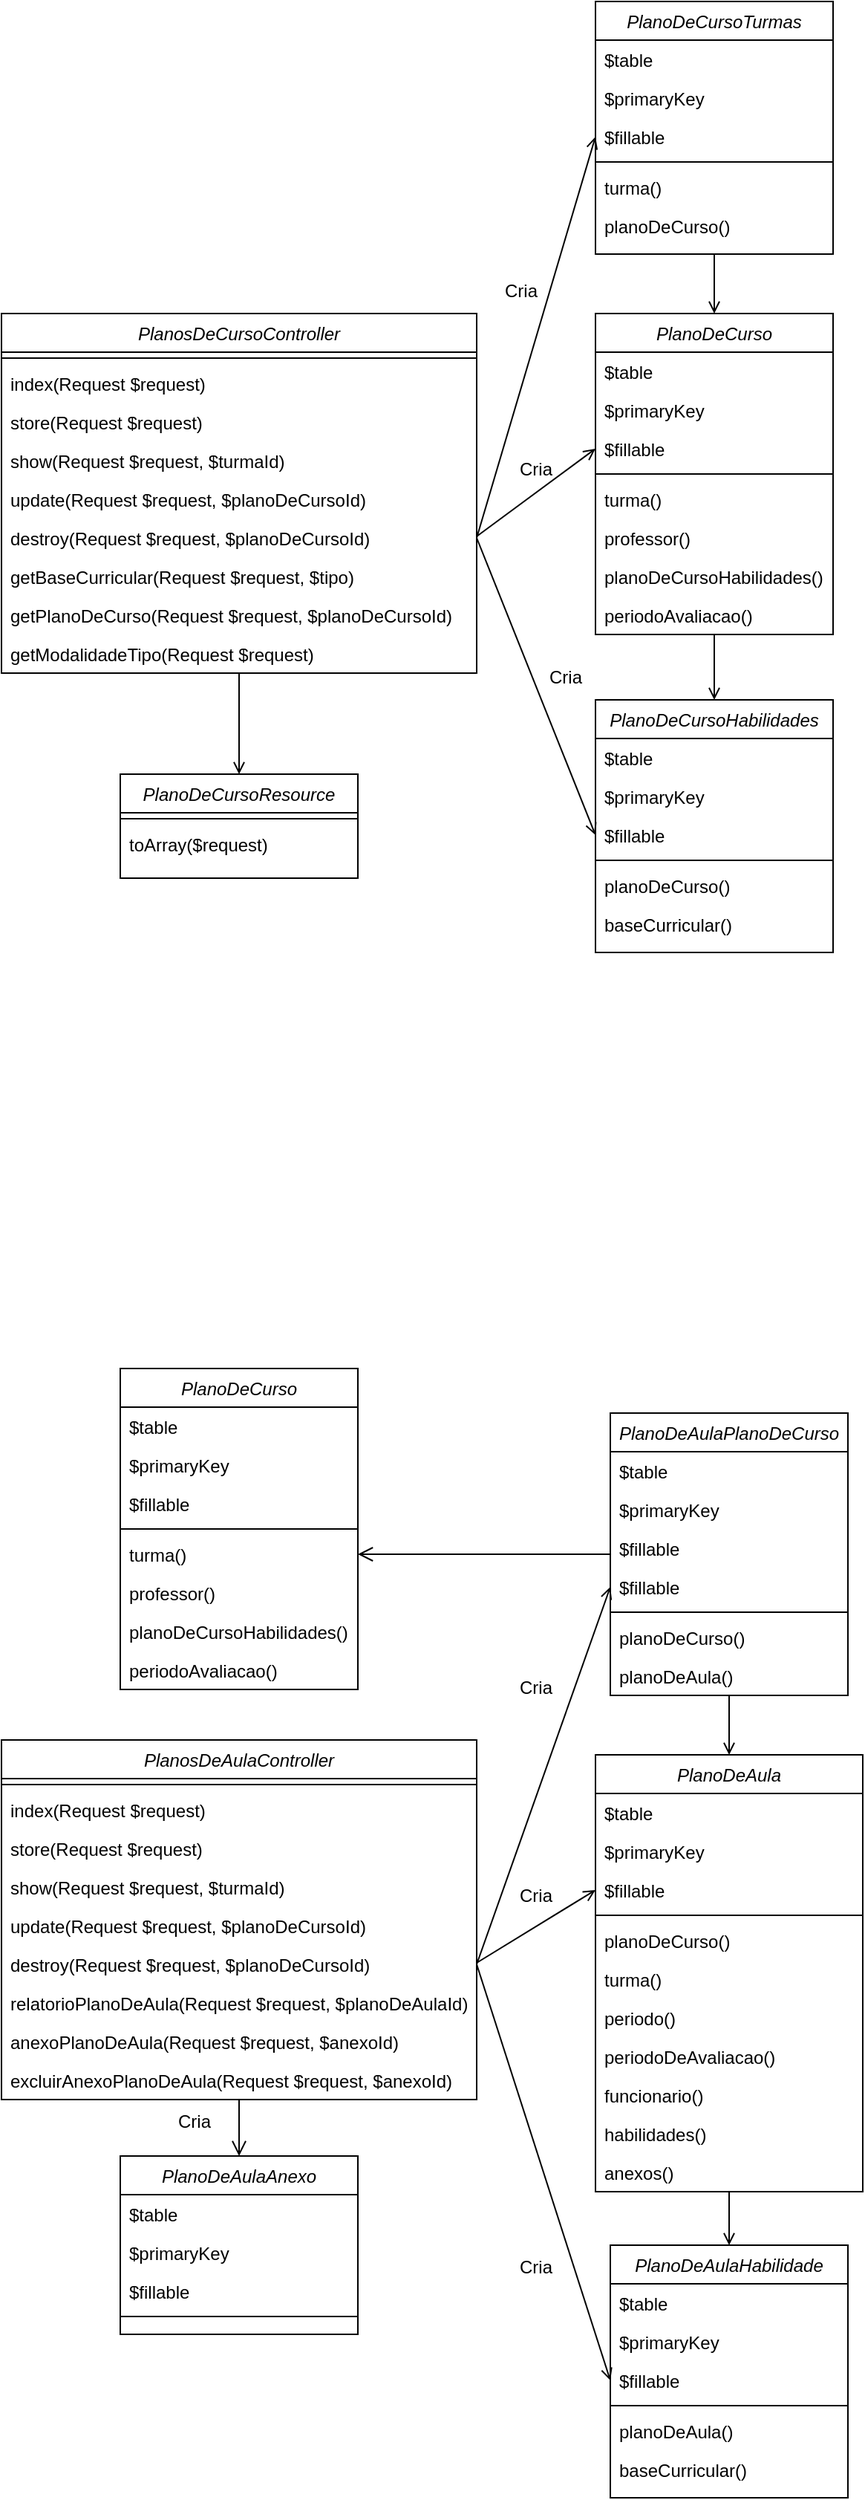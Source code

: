 <mxfile version="21.7.5" type="github">
  <diagram id="C5RBs43oDa-KdzZeNtuy" name="Page-1">
    <mxGraphModel dx="1386" dy="3169" grid="1" gridSize="10" guides="1" tooltips="1" connect="1" arrows="1" fold="1" page="1" pageScale="1" pageWidth="827" pageHeight="1169" math="0" shadow="0">
      <root>
        <mxCell id="WIyWlLk6GJQsqaUBKTNV-0" />
        <mxCell id="WIyWlLk6GJQsqaUBKTNV-1" parent="WIyWlLk6GJQsqaUBKTNV-0" />
        <mxCell id="PYZf13ubgM0Sy2Vf0qe2-7" style="edgeStyle=orthogonalEdgeStyle;rounded=0;orthogonalLoop=1;jettySize=auto;html=1;entryX=0.5;entryY=0;entryDx=0;entryDy=0;endArrow=open;endFill=0;" edge="1" parent="WIyWlLk6GJQsqaUBKTNV-1" source="8gsAUb_0ZnEXeHC6LgpM-0" target="PYZf13ubgM0Sy2Vf0qe2-0">
          <mxGeometry relative="1" as="geometry" />
        </mxCell>
        <mxCell id="8gsAUb_0ZnEXeHC6LgpM-0" value="PlanosDeCursoController" style="swimlane;fontStyle=2;align=center;verticalAlign=top;childLayout=stackLayout;horizontal=1;startSize=26;horizontalStack=0;resizeParent=1;resizeLast=0;collapsible=1;marginBottom=0;rounded=0;shadow=0;strokeWidth=1;" parent="WIyWlLk6GJQsqaUBKTNV-1" vertex="1">
          <mxGeometry x="120" y="-1350" width="320" height="242" as="geometry">
            <mxRectangle x="230" y="140" width="160" height="26" as="alternateBounds" />
          </mxGeometry>
        </mxCell>
        <mxCell id="8gsAUb_0ZnEXeHC6LgpM-4" value="" style="line;html=1;strokeWidth=1;align=left;verticalAlign=middle;spacingTop=-1;spacingLeft=3;spacingRight=3;rotatable=0;labelPosition=right;points=[];portConstraint=eastwest;" parent="8gsAUb_0ZnEXeHC6LgpM-0" vertex="1">
          <mxGeometry y="26" width="320" height="8" as="geometry" />
        </mxCell>
        <mxCell id="8gsAUb_0ZnEXeHC6LgpM-5" value="index(Request $request)" style="text;align=left;verticalAlign=top;spacingLeft=4;spacingRight=4;overflow=hidden;rotatable=0;points=[[0,0.5],[1,0.5]];portConstraint=eastwest;" parent="8gsAUb_0ZnEXeHC6LgpM-0" vertex="1">
          <mxGeometry y="34" width="320" height="26" as="geometry" />
        </mxCell>
        <mxCell id="8gsAUb_0ZnEXeHC6LgpM-6" value="store(Request $request)" style="text;align=left;verticalAlign=top;spacingLeft=4;spacingRight=4;overflow=hidden;rotatable=0;points=[[0,0.5],[1,0.5]];portConstraint=eastwest;" parent="8gsAUb_0ZnEXeHC6LgpM-0" vertex="1">
          <mxGeometry y="60" width="320" height="26" as="geometry" />
        </mxCell>
        <mxCell id="8gsAUb_0ZnEXeHC6LgpM-7" value="show(Request $request, $turmaId)" style="text;align=left;verticalAlign=top;spacingLeft=4;spacingRight=4;overflow=hidden;rotatable=0;points=[[0,0.5],[1,0.5]];portConstraint=eastwest;" parent="8gsAUb_0ZnEXeHC6LgpM-0" vertex="1">
          <mxGeometry y="86" width="320" height="26" as="geometry" />
        </mxCell>
        <mxCell id="8gsAUb_0ZnEXeHC6LgpM-8" value="update(Request $request, $planoDeCursoId)" style="text;align=left;verticalAlign=top;spacingLeft=4;spacingRight=4;overflow=hidden;rotatable=0;points=[[0,0.5],[1,0.5]];portConstraint=eastwest;" parent="8gsAUb_0ZnEXeHC6LgpM-0" vertex="1">
          <mxGeometry y="112" width="320" height="26" as="geometry" />
        </mxCell>
        <mxCell id="8gsAUb_0ZnEXeHC6LgpM-9" value="destroy(Request $request, $planoDeCursoId)" style="text;align=left;verticalAlign=top;spacingLeft=4;spacingRight=4;overflow=hidden;rotatable=0;points=[[0,0.5],[1,0.5]];portConstraint=eastwest;" parent="8gsAUb_0ZnEXeHC6LgpM-0" vertex="1">
          <mxGeometry y="138" width="320" height="26" as="geometry" />
        </mxCell>
        <mxCell id="8gsAUb_0ZnEXeHC6LgpM-10" value="getBaseCurricular(Request $request, $tipo)" style="text;align=left;verticalAlign=top;spacingLeft=4;spacingRight=4;overflow=hidden;rotatable=0;points=[[0,0.5],[1,0.5]];portConstraint=eastwest;" parent="8gsAUb_0ZnEXeHC6LgpM-0" vertex="1">
          <mxGeometry y="164" width="320" height="26" as="geometry" />
        </mxCell>
        <mxCell id="8gsAUb_0ZnEXeHC6LgpM-11" value="getPlanoDeCurso(Request $request, $planoDeCursoId)" style="text;align=left;verticalAlign=top;spacingLeft=4;spacingRight=4;overflow=hidden;rotatable=0;points=[[0,0.5],[1,0.5]];portConstraint=eastwest;" parent="8gsAUb_0ZnEXeHC6LgpM-0" vertex="1">
          <mxGeometry y="190" width="320" height="26" as="geometry" />
        </mxCell>
        <mxCell id="8gsAUb_0ZnEXeHC6LgpM-12" value="getModalidadeTipo(Request $request)" style="text;align=left;verticalAlign=top;spacingLeft=4;spacingRight=4;overflow=hidden;rotatable=0;points=[[0,0.5],[1,0.5]];portConstraint=eastwest;" parent="8gsAUb_0ZnEXeHC6LgpM-0" vertex="1">
          <mxGeometry y="216" width="320" height="26" as="geometry" />
        </mxCell>
        <mxCell id="8gsAUb_0ZnEXeHC6LgpM-46" style="rounded=0;orthogonalLoop=1;jettySize=auto;html=1;endArrow=open;endFill=0;" parent="WIyWlLk6GJQsqaUBKTNV-1" source="8gsAUb_0ZnEXeHC6LgpM-13" target="8gsAUb_0ZnEXeHC6LgpM-32" edge="1">
          <mxGeometry relative="1" as="geometry" />
        </mxCell>
        <mxCell id="8gsAUb_0ZnEXeHC6LgpM-13" value="PlanoDeCurso" style="swimlane;fontStyle=2;align=center;verticalAlign=top;childLayout=stackLayout;horizontal=1;startSize=26;horizontalStack=0;resizeParent=1;resizeLast=0;collapsible=1;marginBottom=0;rounded=0;shadow=0;strokeWidth=1;" parent="WIyWlLk6GJQsqaUBKTNV-1" vertex="1">
          <mxGeometry x="520" y="-1350" width="160" height="216" as="geometry">
            <mxRectangle x="230" y="140" width="160" height="26" as="alternateBounds" />
          </mxGeometry>
        </mxCell>
        <mxCell id="8gsAUb_0ZnEXeHC6LgpM-14" value="$table" style="text;align=left;verticalAlign=top;spacingLeft=4;spacingRight=4;overflow=hidden;rotatable=0;points=[[0,0.5],[1,0.5]];portConstraint=eastwest;" parent="8gsAUb_0ZnEXeHC6LgpM-13" vertex="1">
          <mxGeometry y="26" width="160" height="26" as="geometry" />
        </mxCell>
        <mxCell id="8gsAUb_0ZnEXeHC6LgpM-15" value="$primaryKey" style="text;align=left;verticalAlign=top;spacingLeft=4;spacingRight=4;overflow=hidden;rotatable=0;points=[[0,0.5],[1,0.5]];portConstraint=eastwest;rounded=0;shadow=0;html=0;" parent="8gsAUb_0ZnEXeHC6LgpM-13" vertex="1">
          <mxGeometry y="52" width="160" height="26" as="geometry" />
        </mxCell>
        <mxCell id="8gsAUb_0ZnEXeHC6LgpM-16" value="$fillable" style="text;align=left;verticalAlign=top;spacingLeft=4;spacingRight=4;overflow=hidden;rotatable=0;points=[[0,0.5],[1,0.5]];portConstraint=eastwest;rounded=0;shadow=0;html=0;" parent="8gsAUb_0ZnEXeHC6LgpM-13" vertex="1">
          <mxGeometry y="78" width="160" height="26" as="geometry" />
        </mxCell>
        <mxCell id="8gsAUb_0ZnEXeHC6LgpM-17" value="" style="line;html=1;strokeWidth=1;align=left;verticalAlign=middle;spacingTop=-1;spacingLeft=3;spacingRight=3;rotatable=0;labelPosition=right;points=[];portConstraint=eastwest;" parent="8gsAUb_0ZnEXeHC6LgpM-13" vertex="1">
          <mxGeometry y="104" width="160" height="8" as="geometry" />
        </mxCell>
        <mxCell id="8gsAUb_0ZnEXeHC6LgpM-18" value="turma()" style="text;align=left;verticalAlign=top;spacingLeft=4;spacingRight=4;overflow=hidden;rotatable=0;points=[[0,0.5],[1,0.5]];portConstraint=eastwest;fontColor=default;" parent="8gsAUb_0ZnEXeHC6LgpM-13" vertex="1">
          <mxGeometry y="112" width="160" height="26" as="geometry" />
        </mxCell>
        <mxCell id="8gsAUb_0ZnEXeHC6LgpM-20" value="professor()" style="text;align=left;verticalAlign=top;spacingLeft=4;spacingRight=4;overflow=hidden;rotatable=0;points=[[0,0.5],[1,0.5]];portConstraint=eastwest;" parent="8gsAUb_0ZnEXeHC6LgpM-13" vertex="1">
          <mxGeometry y="138" width="160" height="26" as="geometry" />
        </mxCell>
        <mxCell id="8gsAUb_0ZnEXeHC6LgpM-21" value="planoDeCursoHabilidades()" style="text;align=left;verticalAlign=top;spacingLeft=4;spacingRight=4;overflow=hidden;rotatable=0;points=[[0,0.5],[1,0.5]];portConstraint=eastwest;" parent="8gsAUb_0ZnEXeHC6LgpM-13" vertex="1">
          <mxGeometry y="164" width="160" height="26" as="geometry" />
        </mxCell>
        <mxCell id="8gsAUb_0ZnEXeHC6LgpM-22" value="periodoAvaliacao()" style="text;align=left;verticalAlign=top;spacingLeft=4;spacingRight=4;overflow=hidden;rotatable=0;points=[[0,0.5],[1,0.5]];portConstraint=eastwest;" parent="8gsAUb_0ZnEXeHC6LgpM-13" vertex="1">
          <mxGeometry y="190" width="160" height="26" as="geometry" />
        </mxCell>
        <mxCell id="8gsAUb_0ZnEXeHC6LgpM-45" style="rounded=0;orthogonalLoop=1;jettySize=auto;html=1;entryX=0.5;entryY=0;entryDx=0;entryDy=0;endArrow=open;endFill=0;" parent="WIyWlLk6GJQsqaUBKTNV-1" source="8gsAUb_0ZnEXeHC6LgpM-23" target="8gsAUb_0ZnEXeHC6LgpM-13" edge="1">
          <mxGeometry relative="1" as="geometry" />
        </mxCell>
        <mxCell id="8gsAUb_0ZnEXeHC6LgpM-23" value="PlanoDeCursoTurmas" style="swimlane;fontStyle=2;align=center;verticalAlign=top;childLayout=stackLayout;horizontal=1;startSize=26;horizontalStack=0;resizeParent=1;resizeLast=0;collapsible=1;marginBottom=0;rounded=0;shadow=0;strokeWidth=1;" parent="WIyWlLk6GJQsqaUBKTNV-1" vertex="1">
          <mxGeometry x="520" y="-1560" width="160" height="170" as="geometry">
            <mxRectangle x="230" y="140" width="160" height="26" as="alternateBounds" />
          </mxGeometry>
        </mxCell>
        <mxCell id="8gsAUb_0ZnEXeHC6LgpM-24" value="$table" style="text;align=left;verticalAlign=top;spacingLeft=4;spacingRight=4;overflow=hidden;rotatable=0;points=[[0,0.5],[1,0.5]];portConstraint=eastwest;" parent="8gsAUb_0ZnEXeHC6LgpM-23" vertex="1">
          <mxGeometry y="26" width="160" height="26" as="geometry" />
        </mxCell>
        <mxCell id="8gsAUb_0ZnEXeHC6LgpM-25" value="$primaryKey" style="text;align=left;verticalAlign=top;spacingLeft=4;spacingRight=4;overflow=hidden;rotatable=0;points=[[0,0.5],[1,0.5]];portConstraint=eastwest;rounded=0;shadow=0;html=0;" parent="8gsAUb_0ZnEXeHC6LgpM-23" vertex="1">
          <mxGeometry y="52" width="160" height="26" as="geometry" />
        </mxCell>
        <mxCell id="8gsAUb_0ZnEXeHC6LgpM-26" value="$fillable" style="text;align=left;verticalAlign=top;spacingLeft=4;spacingRight=4;overflow=hidden;rotatable=0;points=[[0,0.5],[1,0.5]];portConstraint=eastwest;rounded=0;shadow=0;html=0;" parent="8gsAUb_0ZnEXeHC6LgpM-23" vertex="1">
          <mxGeometry y="78" width="160" height="26" as="geometry" />
        </mxCell>
        <mxCell id="8gsAUb_0ZnEXeHC6LgpM-27" value="" style="line;html=1;strokeWidth=1;align=left;verticalAlign=middle;spacingTop=-1;spacingLeft=3;spacingRight=3;rotatable=0;labelPosition=right;points=[];portConstraint=eastwest;" parent="8gsAUb_0ZnEXeHC6LgpM-23" vertex="1">
          <mxGeometry y="104" width="160" height="8" as="geometry" />
        </mxCell>
        <mxCell id="8gsAUb_0ZnEXeHC6LgpM-28" value="turma()" style="text;align=left;verticalAlign=top;spacingLeft=4;spacingRight=4;overflow=hidden;rotatable=0;points=[[0,0.5],[1,0.5]];portConstraint=eastwest;fontColor=default;" parent="8gsAUb_0ZnEXeHC6LgpM-23" vertex="1">
          <mxGeometry y="112" width="160" height="26" as="geometry" />
        </mxCell>
        <mxCell id="8gsAUb_0ZnEXeHC6LgpM-29" value="planoDeCurso()" style="text;align=left;verticalAlign=top;spacingLeft=4;spacingRight=4;overflow=hidden;rotatable=0;points=[[0,0.5],[1,0.5]];portConstraint=eastwest;" parent="8gsAUb_0ZnEXeHC6LgpM-23" vertex="1">
          <mxGeometry y="138" width="160" height="26" as="geometry" />
        </mxCell>
        <mxCell id="8gsAUb_0ZnEXeHC6LgpM-32" value="PlanoDeCursoHabilidades" style="swimlane;fontStyle=2;align=center;verticalAlign=top;childLayout=stackLayout;horizontal=1;startSize=26;horizontalStack=0;resizeParent=1;resizeLast=0;collapsible=1;marginBottom=0;rounded=0;shadow=0;strokeWidth=1;" parent="WIyWlLk6GJQsqaUBKTNV-1" vertex="1">
          <mxGeometry x="520" y="-1090" width="160" height="170" as="geometry">
            <mxRectangle x="230" y="140" width="160" height="26" as="alternateBounds" />
          </mxGeometry>
        </mxCell>
        <mxCell id="8gsAUb_0ZnEXeHC6LgpM-33" value="$table" style="text;align=left;verticalAlign=top;spacingLeft=4;spacingRight=4;overflow=hidden;rotatable=0;points=[[0,0.5],[1,0.5]];portConstraint=eastwest;" parent="8gsAUb_0ZnEXeHC6LgpM-32" vertex="1">
          <mxGeometry y="26" width="160" height="26" as="geometry" />
        </mxCell>
        <mxCell id="8gsAUb_0ZnEXeHC6LgpM-34" value="$primaryKey" style="text;align=left;verticalAlign=top;spacingLeft=4;spacingRight=4;overflow=hidden;rotatable=0;points=[[0,0.5],[1,0.5]];portConstraint=eastwest;rounded=0;shadow=0;html=0;" parent="8gsAUb_0ZnEXeHC6LgpM-32" vertex="1">
          <mxGeometry y="52" width="160" height="26" as="geometry" />
        </mxCell>
        <mxCell id="8gsAUb_0ZnEXeHC6LgpM-35" value="$fillable" style="text;align=left;verticalAlign=top;spacingLeft=4;spacingRight=4;overflow=hidden;rotatable=0;points=[[0,0.5],[1,0.5]];portConstraint=eastwest;rounded=0;shadow=0;html=0;" parent="8gsAUb_0ZnEXeHC6LgpM-32" vertex="1">
          <mxGeometry y="78" width="160" height="26" as="geometry" />
        </mxCell>
        <mxCell id="8gsAUb_0ZnEXeHC6LgpM-36" value="" style="line;html=1;strokeWidth=1;align=left;verticalAlign=middle;spacingTop=-1;spacingLeft=3;spacingRight=3;rotatable=0;labelPosition=right;points=[];portConstraint=eastwest;" parent="8gsAUb_0ZnEXeHC6LgpM-32" vertex="1">
          <mxGeometry y="104" width="160" height="8" as="geometry" />
        </mxCell>
        <mxCell id="8gsAUb_0ZnEXeHC6LgpM-37" value="planoDeCurso()" style="text;align=left;verticalAlign=top;spacingLeft=4;spacingRight=4;overflow=hidden;rotatable=0;points=[[0,0.5],[1,0.5]];portConstraint=eastwest;fontColor=default;" parent="8gsAUb_0ZnEXeHC6LgpM-32" vertex="1">
          <mxGeometry y="112" width="160" height="26" as="geometry" />
        </mxCell>
        <mxCell id="8gsAUb_0ZnEXeHC6LgpM-38" value="baseCurricular()" style="text;align=left;verticalAlign=top;spacingLeft=4;spacingRight=4;overflow=hidden;rotatable=0;points=[[0,0.5],[1,0.5]];portConstraint=eastwest;" parent="8gsAUb_0ZnEXeHC6LgpM-32" vertex="1">
          <mxGeometry y="138" width="160" height="26" as="geometry" />
        </mxCell>
        <mxCell id="8gsAUb_0ZnEXeHC6LgpM-41" style="rounded=0;orthogonalLoop=1;jettySize=auto;html=1;entryX=0;entryY=0.5;entryDx=0;entryDy=0;endArrow=open;endFill=0;exitX=1;exitY=0.5;exitDx=0;exitDy=0;" parent="WIyWlLk6GJQsqaUBKTNV-1" source="8gsAUb_0ZnEXeHC6LgpM-9" target="8gsAUb_0ZnEXeHC6LgpM-26" edge="1">
          <mxGeometry relative="1" as="geometry" />
        </mxCell>
        <mxCell id="8gsAUb_0ZnEXeHC6LgpM-43" style="rounded=0;orthogonalLoop=1;jettySize=auto;html=1;entryX=0;entryY=0.5;entryDx=0;entryDy=0;endArrow=open;endFill=0;" parent="WIyWlLk6GJQsqaUBKTNV-1" target="8gsAUb_0ZnEXeHC6LgpM-16" edge="1">
          <mxGeometry relative="1" as="geometry">
            <mxPoint x="440" y="-1200" as="sourcePoint" />
          </mxGeometry>
        </mxCell>
        <mxCell id="8gsAUb_0ZnEXeHC6LgpM-44" style="rounded=0;orthogonalLoop=1;jettySize=auto;html=1;entryX=0;entryY=0.5;entryDx=0;entryDy=0;endArrow=open;endFill=0;" parent="WIyWlLk6GJQsqaUBKTNV-1" target="8gsAUb_0ZnEXeHC6LgpM-35" edge="1">
          <mxGeometry relative="1" as="geometry">
            <mxPoint x="440" y="-1199" as="sourcePoint" />
          </mxGeometry>
        </mxCell>
        <mxCell id="8gsAUb_0ZnEXeHC6LgpM-47" value="Cria" style="text;html=1;strokeColor=none;fillColor=none;align=center;verticalAlign=middle;whiteSpace=wrap;rounded=0;" parent="WIyWlLk6GJQsqaUBKTNV-1" vertex="1">
          <mxGeometry x="440" y="-1380" width="60" height="30" as="geometry" />
        </mxCell>
        <mxCell id="8gsAUb_0ZnEXeHC6LgpM-48" value="Cria" style="text;html=1;strokeColor=none;fillColor=none;align=center;verticalAlign=middle;whiteSpace=wrap;rounded=0;" parent="WIyWlLk6GJQsqaUBKTNV-1" vertex="1">
          <mxGeometry x="470" y="-1120" width="60" height="30" as="geometry" />
        </mxCell>
        <mxCell id="8gsAUb_0ZnEXeHC6LgpM-49" value="Cria" style="text;html=1;strokeColor=none;fillColor=none;align=center;verticalAlign=middle;whiteSpace=wrap;rounded=0;" parent="WIyWlLk6GJQsqaUBKTNV-1" vertex="1">
          <mxGeometry x="450" y="-1260" width="60" height="30" as="geometry" />
        </mxCell>
        <mxCell id="8gsAUb_0ZnEXeHC6LgpM-114" style="edgeStyle=none;curved=1;rounded=0;orthogonalLoop=1;jettySize=auto;html=1;fontSize=12;startSize=8;endSize=8;endArrow=open;endFill=0;" parent="WIyWlLk6GJQsqaUBKTNV-1" source="8gsAUb_0ZnEXeHC6LgpM-51" target="8gsAUb_0ZnEXeHC6LgpM-107" edge="1">
          <mxGeometry relative="1" as="geometry" />
        </mxCell>
        <mxCell id="8gsAUb_0ZnEXeHC6LgpM-51" value="PlanosDeAulaController" style="swimlane;fontStyle=2;align=center;verticalAlign=top;childLayout=stackLayout;horizontal=1;startSize=26;horizontalStack=0;resizeParent=1;resizeLast=0;collapsible=1;marginBottom=0;rounded=0;shadow=0;strokeWidth=1;" parent="WIyWlLk6GJQsqaUBKTNV-1" vertex="1">
          <mxGeometry x="120" y="-390" width="320" height="242" as="geometry">
            <mxRectangle x="230" y="140" width="160" height="26" as="alternateBounds" />
          </mxGeometry>
        </mxCell>
        <mxCell id="8gsAUb_0ZnEXeHC6LgpM-52" value="" style="line;html=1;strokeWidth=1;align=left;verticalAlign=middle;spacingTop=-1;spacingLeft=3;spacingRight=3;rotatable=0;labelPosition=right;points=[];portConstraint=eastwest;" parent="8gsAUb_0ZnEXeHC6LgpM-51" vertex="1">
          <mxGeometry y="26" width="320" height="8" as="geometry" />
        </mxCell>
        <mxCell id="8gsAUb_0ZnEXeHC6LgpM-53" value="index(Request $request)" style="text;align=left;verticalAlign=top;spacingLeft=4;spacingRight=4;overflow=hidden;rotatable=0;points=[[0,0.5],[1,0.5]];portConstraint=eastwest;" parent="8gsAUb_0ZnEXeHC6LgpM-51" vertex="1">
          <mxGeometry y="34" width="320" height="26" as="geometry" />
        </mxCell>
        <mxCell id="8gsAUb_0ZnEXeHC6LgpM-54" value="store(Request $request)" style="text;align=left;verticalAlign=top;spacingLeft=4;spacingRight=4;overflow=hidden;rotatable=0;points=[[0,0.5],[1,0.5]];portConstraint=eastwest;" parent="8gsAUb_0ZnEXeHC6LgpM-51" vertex="1">
          <mxGeometry y="60" width="320" height="26" as="geometry" />
        </mxCell>
        <mxCell id="8gsAUb_0ZnEXeHC6LgpM-55" value="show(Request $request, $turmaId)" style="text;align=left;verticalAlign=top;spacingLeft=4;spacingRight=4;overflow=hidden;rotatable=0;points=[[0,0.5],[1,0.5]];portConstraint=eastwest;" parent="8gsAUb_0ZnEXeHC6LgpM-51" vertex="1">
          <mxGeometry y="86" width="320" height="26" as="geometry" />
        </mxCell>
        <mxCell id="8gsAUb_0ZnEXeHC6LgpM-56" value="update(Request $request, $planoDeCursoId)" style="text;align=left;verticalAlign=top;spacingLeft=4;spacingRight=4;overflow=hidden;rotatable=0;points=[[0,0.5],[1,0.5]];portConstraint=eastwest;" parent="8gsAUb_0ZnEXeHC6LgpM-51" vertex="1">
          <mxGeometry y="112" width="320" height="26" as="geometry" />
        </mxCell>
        <mxCell id="8gsAUb_0ZnEXeHC6LgpM-57" value="destroy(Request $request, $planoDeCursoId)" style="text;align=left;verticalAlign=top;spacingLeft=4;spacingRight=4;overflow=hidden;rotatable=0;points=[[0,0.5],[1,0.5]];portConstraint=eastwest;" parent="8gsAUb_0ZnEXeHC6LgpM-51" vertex="1">
          <mxGeometry y="138" width="320" height="26" as="geometry" />
        </mxCell>
        <mxCell id="8gsAUb_0ZnEXeHC6LgpM-58" value="relatorioPlanoDeAula(Request $request, $planoDeAulaId)" style="text;align=left;verticalAlign=top;spacingLeft=4;spacingRight=4;overflow=hidden;rotatable=0;points=[[0,0.5],[1,0.5]];portConstraint=eastwest;" parent="8gsAUb_0ZnEXeHC6LgpM-51" vertex="1">
          <mxGeometry y="164" width="320" height="26" as="geometry" />
        </mxCell>
        <mxCell id="8gsAUb_0ZnEXeHC6LgpM-59" value="anexoPlanoDeAula(Request $request, $anexoId)" style="text;align=left;verticalAlign=top;spacingLeft=4;spacingRight=4;overflow=hidden;rotatable=0;points=[[0,0.5],[1,0.5]];portConstraint=eastwest;" parent="8gsAUb_0ZnEXeHC6LgpM-51" vertex="1">
          <mxGeometry y="190" width="320" height="26" as="geometry" />
        </mxCell>
        <mxCell id="8gsAUb_0ZnEXeHC6LgpM-60" value="excluirAnexoPlanoDeAula(Request $request, $anexoId)" style="text;align=left;verticalAlign=top;spacingLeft=4;spacingRight=4;overflow=hidden;rotatable=0;points=[[0,0.5],[1,0.5]];portConstraint=eastwest;" parent="8gsAUb_0ZnEXeHC6LgpM-51" vertex="1">
          <mxGeometry y="216" width="320" height="26" as="geometry" />
        </mxCell>
        <mxCell id="8gsAUb_0ZnEXeHC6LgpM-61" style="rounded=0;orthogonalLoop=1;jettySize=auto;html=1;endArrow=open;endFill=0;" parent="WIyWlLk6GJQsqaUBKTNV-1" source="8gsAUb_0ZnEXeHC6LgpM-62" target="8gsAUb_0ZnEXeHC6LgpM-79" edge="1">
          <mxGeometry relative="1" as="geometry" />
        </mxCell>
        <mxCell id="8gsAUb_0ZnEXeHC6LgpM-62" value="PlanoDeAula" style="swimlane;fontStyle=2;align=center;verticalAlign=top;childLayout=stackLayout;horizontal=1;startSize=26;horizontalStack=0;resizeParent=1;resizeLast=0;collapsible=1;marginBottom=0;rounded=0;shadow=0;strokeWidth=1;" parent="WIyWlLk6GJQsqaUBKTNV-1" vertex="1">
          <mxGeometry x="520" y="-380" width="180" height="294" as="geometry">
            <mxRectangle x="230" y="140" width="160" height="26" as="alternateBounds" />
          </mxGeometry>
        </mxCell>
        <mxCell id="8gsAUb_0ZnEXeHC6LgpM-63" value="$table" style="text;align=left;verticalAlign=top;spacingLeft=4;spacingRight=4;overflow=hidden;rotatable=0;points=[[0,0.5],[1,0.5]];portConstraint=eastwest;" parent="8gsAUb_0ZnEXeHC6LgpM-62" vertex="1">
          <mxGeometry y="26" width="180" height="26" as="geometry" />
        </mxCell>
        <mxCell id="8gsAUb_0ZnEXeHC6LgpM-64" value="$primaryKey" style="text;align=left;verticalAlign=top;spacingLeft=4;spacingRight=4;overflow=hidden;rotatable=0;points=[[0,0.5],[1,0.5]];portConstraint=eastwest;rounded=0;shadow=0;html=0;" parent="8gsAUb_0ZnEXeHC6LgpM-62" vertex="1">
          <mxGeometry y="52" width="180" height="26" as="geometry" />
        </mxCell>
        <mxCell id="8gsAUb_0ZnEXeHC6LgpM-65" value="$fillable" style="text;align=left;verticalAlign=top;spacingLeft=4;spacingRight=4;overflow=hidden;rotatable=0;points=[[0,0.5],[1,0.5]];portConstraint=eastwest;rounded=0;shadow=0;html=0;" parent="8gsAUb_0ZnEXeHC6LgpM-62" vertex="1">
          <mxGeometry y="78" width="180" height="26" as="geometry" />
        </mxCell>
        <mxCell id="8gsAUb_0ZnEXeHC6LgpM-66" value="" style="line;html=1;strokeWidth=1;align=left;verticalAlign=middle;spacingTop=-1;spacingLeft=3;spacingRight=3;rotatable=0;labelPosition=right;points=[];portConstraint=eastwest;" parent="8gsAUb_0ZnEXeHC6LgpM-62" vertex="1">
          <mxGeometry y="104" width="180" height="8" as="geometry" />
        </mxCell>
        <mxCell id="8gsAUb_0ZnEXeHC6LgpM-67" value="planoDeCurso()" style="text;align=left;verticalAlign=top;spacingLeft=4;spacingRight=4;overflow=hidden;rotatable=0;points=[[0,0.5],[1,0.5]];portConstraint=eastwest;fontColor=default;" parent="8gsAUb_0ZnEXeHC6LgpM-62" vertex="1">
          <mxGeometry y="112" width="180" height="26" as="geometry" />
        </mxCell>
        <mxCell id="8gsAUb_0ZnEXeHC6LgpM-92" value="turma()" style="text;align=left;verticalAlign=top;spacingLeft=4;spacingRight=4;overflow=hidden;rotatable=0;points=[[0,0.5],[1,0.5]];portConstraint=eastwest;fontColor=default;" parent="8gsAUb_0ZnEXeHC6LgpM-62" vertex="1">
          <mxGeometry y="138" width="180" height="26" as="geometry" />
        </mxCell>
        <mxCell id="8gsAUb_0ZnEXeHC6LgpM-68" value="periodo()" style="text;align=left;verticalAlign=top;spacingLeft=4;spacingRight=4;overflow=hidden;rotatable=0;points=[[0,0.5],[1,0.5]];portConstraint=eastwest;" parent="8gsAUb_0ZnEXeHC6LgpM-62" vertex="1">
          <mxGeometry y="164" width="180" height="26" as="geometry" />
        </mxCell>
        <mxCell id="8gsAUb_0ZnEXeHC6LgpM-69" value="periodoDeAvaliacao()" style="text;align=left;verticalAlign=top;spacingLeft=4;spacingRight=4;overflow=hidden;rotatable=0;points=[[0,0.5],[1,0.5]];portConstraint=eastwest;" parent="8gsAUb_0ZnEXeHC6LgpM-62" vertex="1">
          <mxGeometry y="190" width="180" height="26" as="geometry" />
        </mxCell>
        <mxCell id="8gsAUb_0ZnEXeHC6LgpM-70" value="funcionario()" style="text;align=left;verticalAlign=top;spacingLeft=4;spacingRight=4;overflow=hidden;rotatable=0;points=[[0,0.5],[1,0.5]];portConstraint=eastwest;" parent="8gsAUb_0ZnEXeHC6LgpM-62" vertex="1">
          <mxGeometry y="216" width="180" height="26" as="geometry" />
        </mxCell>
        <mxCell id="8gsAUb_0ZnEXeHC6LgpM-93" value="habilidades()" style="text;align=left;verticalAlign=top;spacingLeft=4;spacingRight=4;overflow=hidden;rotatable=0;points=[[0,0.5],[1,0.5]];portConstraint=eastwest;" parent="8gsAUb_0ZnEXeHC6LgpM-62" vertex="1">
          <mxGeometry y="242" width="180" height="26" as="geometry" />
        </mxCell>
        <mxCell id="8gsAUb_0ZnEXeHC6LgpM-94" value="anexos()" style="text;align=left;verticalAlign=top;spacingLeft=4;spacingRight=4;overflow=hidden;rotatable=0;points=[[0,0.5],[1,0.5]];portConstraint=eastwest;" parent="8gsAUb_0ZnEXeHC6LgpM-62" vertex="1">
          <mxGeometry y="268" width="180" height="26" as="geometry" />
        </mxCell>
        <mxCell id="8gsAUb_0ZnEXeHC6LgpM-71" style="rounded=0;orthogonalLoop=1;jettySize=auto;html=1;entryX=0.5;entryY=0;entryDx=0;entryDy=0;endArrow=open;endFill=0;exitX=0.5;exitY=1;exitDx=0;exitDy=0;" parent="WIyWlLk6GJQsqaUBKTNV-1" source="8gsAUb_0ZnEXeHC6LgpM-72" target="8gsAUb_0ZnEXeHC6LgpM-62" edge="1">
          <mxGeometry relative="1" as="geometry">
            <mxPoint x="600" y="-430" as="sourcePoint" />
          </mxGeometry>
        </mxCell>
        <mxCell id="8gsAUb_0ZnEXeHC6LgpM-106" style="edgeStyle=none;curved=1;rounded=0;orthogonalLoop=1;jettySize=auto;html=1;entryX=1;entryY=0.5;entryDx=0;entryDy=0;fontSize=12;startSize=8;endSize=8;endArrow=open;endFill=0;" parent="WIyWlLk6GJQsqaUBKTNV-1" source="8gsAUb_0ZnEXeHC6LgpM-72" target="8gsAUb_0ZnEXeHC6LgpM-101" edge="1">
          <mxGeometry relative="1" as="geometry" />
        </mxCell>
        <mxCell id="8gsAUb_0ZnEXeHC6LgpM-72" value="PlanoDeAulaPlanoDeCurso" style="swimlane;fontStyle=2;align=center;verticalAlign=top;childLayout=stackLayout;horizontal=1;startSize=26;horizontalStack=0;resizeParent=1;resizeLast=0;collapsible=1;marginBottom=0;rounded=0;shadow=0;strokeWidth=1;" parent="WIyWlLk6GJQsqaUBKTNV-1" vertex="1">
          <mxGeometry x="530" y="-610" width="160" height="190" as="geometry">
            <mxRectangle x="230" y="140" width="160" height="26" as="alternateBounds" />
          </mxGeometry>
        </mxCell>
        <mxCell id="8gsAUb_0ZnEXeHC6LgpM-73" value="$table" style="text;align=left;verticalAlign=top;spacingLeft=4;spacingRight=4;overflow=hidden;rotatable=0;points=[[0,0.5],[1,0.5]];portConstraint=eastwest;" parent="8gsAUb_0ZnEXeHC6LgpM-72" vertex="1">
          <mxGeometry y="26" width="160" height="26" as="geometry" />
        </mxCell>
        <mxCell id="8gsAUb_0ZnEXeHC6LgpM-74" value="$primaryKey" style="text;align=left;verticalAlign=top;spacingLeft=4;spacingRight=4;overflow=hidden;rotatable=0;points=[[0,0.5],[1,0.5]];portConstraint=eastwest;rounded=0;shadow=0;html=0;" parent="8gsAUb_0ZnEXeHC6LgpM-72" vertex="1">
          <mxGeometry y="52" width="160" height="26" as="geometry" />
        </mxCell>
        <mxCell id="8gsAUb_0ZnEXeHC6LgpM-105" value="$fillable" style="text;align=left;verticalAlign=top;spacingLeft=4;spacingRight=4;overflow=hidden;rotatable=0;points=[[0,0.5],[1,0.5]];portConstraint=eastwest;rounded=0;shadow=0;html=0;" parent="8gsAUb_0ZnEXeHC6LgpM-72" vertex="1">
          <mxGeometry y="78" width="160" height="26" as="geometry" />
        </mxCell>
        <mxCell id="8gsAUb_0ZnEXeHC6LgpM-75" value="$fillable" style="text;align=left;verticalAlign=top;spacingLeft=4;spacingRight=4;overflow=hidden;rotatable=0;points=[[0,0.5],[1,0.5]];portConstraint=eastwest;rounded=0;shadow=0;html=0;" parent="8gsAUb_0ZnEXeHC6LgpM-72" vertex="1">
          <mxGeometry y="104" width="160" height="26" as="geometry" />
        </mxCell>
        <mxCell id="8gsAUb_0ZnEXeHC6LgpM-76" value="" style="line;html=1;strokeWidth=1;align=left;verticalAlign=middle;spacingTop=-1;spacingLeft=3;spacingRight=3;rotatable=0;labelPosition=right;points=[];portConstraint=eastwest;" parent="8gsAUb_0ZnEXeHC6LgpM-72" vertex="1">
          <mxGeometry y="130" width="160" height="8" as="geometry" />
        </mxCell>
        <mxCell id="8gsAUb_0ZnEXeHC6LgpM-77" value="planoDeCurso()" style="text;align=left;verticalAlign=top;spacingLeft=4;spacingRight=4;overflow=hidden;rotatable=0;points=[[0,0.5],[1,0.5]];portConstraint=eastwest;fontColor=default;" parent="8gsAUb_0ZnEXeHC6LgpM-72" vertex="1">
          <mxGeometry y="138" width="160" height="26" as="geometry" />
        </mxCell>
        <mxCell id="8gsAUb_0ZnEXeHC6LgpM-78" value="planoDeAula()" style="text;align=left;verticalAlign=top;spacingLeft=4;spacingRight=4;overflow=hidden;rotatable=0;points=[[0,0.5],[1,0.5]];portConstraint=eastwest;" parent="8gsAUb_0ZnEXeHC6LgpM-72" vertex="1">
          <mxGeometry y="164" width="160" height="26" as="geometry" />
        </mxCell>
        <mxCell id="8gsAUb_0ZnEXeHC6LgpM-79" value="PlanoDeAulaHabilidade" style="swimlane;fontStyle=2;align=center;verticalAlign=top;childLayout=stackLayout;horizontal=1;startSize=26;horizontalStack=0;resizeParent=1;resizeLast=0;collapsible=1;marginBottom=0;rounded=0;shadow=0;strokeWidth=1;" parent="WIyWlLk6GJQsqaUBKTNV-1" vertex="1">
          <mxGeometry x="530" y="-50" width="160" height="170" as="geometry">
            <mxRectangle x="230" y="140" width="160" height="26" as="alternateBounds" />
          </mxGeometry>
        </mxCell>
        <mxCell id="8gsAUb_0ZnEXeHC6LgpM-80" value="$table" style="text;align=left;verticalAlign=top;spacingLeft=4;spacingRight=4;overflow=hidden;rotatable=0;points=[[0,0.5],[1,0.5]];portConstraint=eastwest;" parent="8gsAUb_0ZnEXeHC6LgpM-79" vertex="1">
          <mxGeometry y="26" width="160" height="26" as="geometry" />
        </mxCell>
        <mxCell id="8gsAUb_0ZnEXeHC6LgpM-81" value="$primaryKey" style="text;align=left;verticalAlign=top;spacingLeft=4;spacingRight=4;overflow=hidden;rotatable=0;points=[[0,0.5],[1,0.5]];portConstraint=eastwest;rounded=0;shadow=0;html=0;" parent="8gsAUb_0ZnEXeHC6LgpM-79" vertex="1">
          <mxGeometry y="52" width="160" height="26" as="geometry" />
        </mxCell>
        <mxCell id="8gsAUb_0ZnEXeHC6LgpM-82" value="$fillable" style="text;align=left;verticalAlign=top;spacingLeft=4;spacingRight=4;overflow=hidden;rotatable=0;points=[[0,0.5],[1,0.5]];portConstraint=eastwest;rounded=0;shadow=0;html=0;" parent="8gsAUb_0ZnEXeHC6LgpM-79" vertex="1">
          <mxGeometry y="78" width="160" height="26" as="geometry" />
        </mxCell>
        <mxCell id="8gsAUb_0ZnEXeHC6LgpM-83" value="" style="line;html=1;strokeWidth=1;align=left;verticalAlign=middle;spacingTop=-1;spacingLeft=3;spacingRight=3;rotatable=0;labelPosition=right;points=[];portConstraint=eastwest;" parent="8gsAUb_0ZnEXeHC6LgpM-79" vertex="1">
          <mxGeometry y="104" width="160" height="8" as="geometry" />
        </mxCell>
        <mxCell id="8gsAUb_0ZnEXeHC6LgpM-84" value="planoDeAula()" style="text;align=left;verticalAlign=top;spacingLeft=4;spacingRight=4;overflow=hidden;rotatable=0;points=[[0,0.5],[1,0.5]];portConstraint=eastwest;fontColor=default;" parent="8gsAUb_0ZnEXeHC6LgpM-79" vertex="1">
          <mxGeometry y="112" width="160" height="26" as="geometry" />
        </mxCell>
        <mxCell id="8gsAUb_0ZnEXeHC6LgpM-85" value="baseCurricular()" style="text;align=left;verticalAlign=top;spacingLeft=4;spacingRight=4;overflow=hidden;rotatable=0;points=[[0,0.5],[1,0.5]];portConstraint=eastwest;" parent="8gsAUb_0ZnEXeHC6LgpM-79" vertex="1">
          <mxGeometry y="138" width="160" height="26" as="geometry" />
        </mxCell>
        <mxCell id="8gsAUb_0ZnEXeHC6LgpM-86" style="rounded=0;orthogonalLoop=1;jettySize=auto;html=1;entryX=0;entryY=0.5;entryDx=0;entryDy=0;endArrow=open;endFill=0;exitX=1;exitY=0.5;exitDx=0;exitDy=0;" parent="WIyWlLk6GJQsqaUBKTNV-1" source="8gsAUb_0ZnEXeHC6LgpM-57" target="8gsAUb_0ZnEXeHC6LgpM-75" edge="1">
          <mxGeometry relative="1" as="geometry" />
        </mxCell>
        <mxCell id="8gsAUb_0ZnEXeHC6LgpM-87" style="rounded=0;orthogonalLoop=1;jettySize=auto;html=1;entryX=0;entryY=0.5;entryDx=0;entryDy=0;endArrow=open;endFill=0;" parent="WIyWlLk6GJQsqaUBKTNV-1" target="8gsAUb_0ZnEXeHC6LgpM-65" edge="1">
          <mxGeometry relative="1" as="geometry">
            <mxPoint x="440" y="-240" as="sourcePoint" />
          </mxGeometry>
        </mxCell>
        <mxCell id="8gsAUb_0ZnEXeHC6LgpM-88" style="rounded=0;orthogonalLoop=1;jettySize=auto;html=1;entryX=0;entryY=0.5;entryDx=0;entryDy=0;endArrow=open;endFill=0;" parent="WIyWlLk6GJQsqaUBKTNV-1" target="8gsAUb_0ZnEXeHC6LgpM-82" edge="1">
          <mxGeometry relative="1" as="geometry">
            <mxPoint x="440" y="-239" as="sourcePoint" />
          </mxGeometry>
        </mxCell>
        <mxCell id="8gsAUb_0ZnEXeHC6LgpM-89" value="Cria" style="text;html=1;strokeColor=none;fillColor=none;align=center;verticalAlign=middle;whiteSpace=wrap;rounded=0;" parent="WIyWlLk6GJQsqaUBKTNV-1" vertex="1">
          <mxGeometry x="450" y="-440" width="60" height="30" as="geometry" />
        </mxCell>
        <mxCell id="8gsAUb_0ZnEXeHC6LgpM-90" value="Cria" style="text;html=1;strokeColor=none;fillColor=none;align=center;verticalAlign=middle;whiteSpace=wrap;rounded=0;" parent="WIyWlLk6GJQsqaUBKTNV-1" vertex="1">
          <mxGeometry x="450" y="-50" width="60" height="30" as="geometry" />
        </mxCell>
        <mxCell id="8gsAUb_0ZnEXeHC6LgpM-91" value="Cria" style="text;html=1;strokeColor=none;fillColor=none;align=center;verticalAlign=middle;whiteSpace=wrap;rounded=0;" parent="WIyWlLk6GJQsqaUBKTNV-1" vertex="1">
          <mxGeometry x="450" y="-300" width="60" height="30" as="geometry" />
        </mxCell>
        <mxCell id="8gsAUb_0ZnEXeHC6LgpM-96" value="PlanoDeCurso" style="swimlane;fontStyle=2;align=center;verticalAlign=top;childLayout=stackLayout;horizontal=1;startSize=26;horizontalStack=0;resizeParent=1;resizeLast=0;collapsible=1;marginBottom=0;rounded=0;shadow=0;strokeWidth=1;" parent="WIyWlLk6GJQsqaUBKTNV-1" vertex="1">
          <mxGeometry x="200" y="-640" width="160" height="216" as="geometry">
            <mxRectangle x="230" y="140" width="160" height="26" as="alternateBounds" />
          </mxGeometry>
        </mxCell>
        <mxCell id="8gsAUb_0ZnEXeHC6LgpM-97" value="$table" style="text;align=left;verticalAlign=top;spacingLeft=4;spacingRight=4;overflow=hidden;rotatable=0;points=[[0,0.5],[1,0.5]];portConstraint=eastwest;" parent="8gsAUb_0ZnEXeHC6LgpM-96" vertex="1">
          <mxGeometry y="26" width="160" height="26" as="geometry" />
        </mxCell>
        <mxCell id="8gsAUb_0ZnEXeHC6LgpM-98" value="$primaryKey" style="text;align=left;verticalAlign=top;spacingLeft=4;spacingRight=4;overflow=hidden;rotatable=0;points=[[0,0.5],[1,0.5]];portConstraint=eastwest;rounded=0;shadow=0;html=0;" parent="8gsAUb_0ZnEXeHC6LgpM-96" vertex="1">
          <mxGeometry y="52" width="160" height="26" as="geometry" />
        </mxCell>
        <mxCell id="8gsAUb_0ZnEXeHC6LgpM-99" value="$fillable" style="text;align=left;verticalAlign=top;spacingLeft=4;spacingRight=4;overflow=hidden;rotatable=0;points=[[0,0.5],[1,0.5]];portConstraint=eastwest;rounded=0;shadow=0;html=0;" parent="8gsAUb_0ZnEXeHC6LgpM-96" vertex="1">
          <mxGeometry y="78" width="160" height="26" as="geometry" />
        </mxCell>
        <mxCell id="8gsAUb_0ZnEXeHC6LgpM-100" value="" style="line;html=1;strokeWidth=1;align=left;verticalAlign=middle;spacingTop=-1;spacingLeft=3;spacingRight=3;rotatable=0;labelPosition=right;points=[];portConstraint=eastwest;" parent="8gsAUb_0ZnEXeHC6LgpM-96" vertex="1">
          <mxGeometry y="104" width="160" height="8" as="geometry" />
        </mxCell>
        <mxCell id="8gsAUb_0ZnEXeHC6LgpM-101" value="turma()" style="text;align=left;verticalAlign=top;spacingLeft=4;spacingRight=4;overflow=hidden;rotatable=0;points=[[0,0.5],[1,0.5]];portConstraint=eastwest;fontColor=default;" parent="8gsAUb_0ZnEXeHC6LgpM-96" vertex="1">
          <mxGeometry y="112" width="160" height="26" as="geometry" />
        </mxCell>
        <mxCell id="8gsAUb_0ZnEXeHC6LgpM-102" value="professor()" style="text;align=left;verticalAlign=top;spacingLeft=4;spacingRight=4;overflow=hidden;rotatable=0;points=[[0,0.5],[1,0.5]];portConstraint=eastwest;" parent="8gsAUb_0ZnEXeHC6LgpM-96" vertex="1">
          <mxGeometry y="138" width="160" height="26" as="geometry" />
        </mxCell>
        <mxCell id="8gsAUb_0ZnEXeHC6LgpM-103" value="planoDeCursoHabilidades()" style="text;align=left;verticalAlign=top;spacingLeft=4;spacingRight=4;overflow=hidden;rotatable=0;points=[[0,0.5],[1,0.5]];portConstraint=eastwest;" parent="8gsAUb_0ZnEXeHC6LgpM-96" vertex="1">
          <mxGeometry y="164" width="160" height="26" as="geometry" />
        </mxCell>
        <mxCell id="8gsAUb_0ZnEXeHC6LgpM-104" value="periodoAvaliacao()" style="text;align=left;verticalAlign=top;spacingLeft=4;spacingRight=4;overflow=hidden;rotatable=0;points=[[0,0.5],[1,0.5]];portConstraint=eastwest;" parent="8gsAUb_0ZnEXeHC6LgpM-96" vertex="1">
          <mxGeometry y="190" width="160" height="26" as="geometry" />
        </mxCell>
        <mxCell id="8gsAUb_0ZnEXeHC6LgpM-107" value="PlanoDeAulaAnexo" style="swimlane;fontStyle=2;align=center;verticalAlign=top;childLayout=stackLayout;horizontal=1;startSize=26;horizontalStack=0;resizeParent=1;resizeLast=0;collapsible=1;marginBottom=0;rounded=0;shadow=0;strokeWidth=1;" parent="WIyWlLk6GJQsqaUBKTNV-1" vertex="1">
          <mxGeometry x="200" y="-110" width="160" height="120" as="geometry">
            <mxRectangle x="230" y="140" width="160" height="26" as="alternateBounds" />
          </mxGeometry>
        </mxCell>
        <mxCell id="8gsAUb_0ZnEXeHC6LgpM-108" value="$table" style="text;align=left;verticalAlign=top;spacingLeft=4;spacingRight=4;overflow=hidden;rotatable=0;points=[[0,0.5],[1,0.5]];portConstraint=eastwest;" parent="8gsAUb_0ZnEXeHC6LgpM-107" vertex="1">
          <mxGeometry y="26" width="160" height="26" as="geometry" />
        </mxCell>
        <mxCell id="8gsAUb_0ZnEXeHC6LgpM-109" value="$primaryKey" style="text;align=left;verticalAlign=top;spacingLeft=4;spacingRight=4;overflow=hidden;rotatable=0;points=[[0,0.5],[1,0.5]];portConstraint=eastwest;rounded=0;shadow=0;html=0;" parent="8gsAUb_0ZnEXeHC6LgpM-107" vertex="1">
          <mxGeometry y="52" width="160" height="26" as="geometry" />
        </mxCell>
        <mxCell id="8gsAUb_0ZnEXeHC6LgpM-110" value="$fillable" style="text;align=left;verticalAlign=top;spacingLeft=4;spacingRight=4;overflow=hidden;rotatable=0;points=[[0,0.5],[1,0.5]];portConstraint=eastwest;rounded=0;shadow=0;html=0;" parent="8gsAUb_0ZnEXeHC6LgpM-107" vertex="1">
          <mxGeometry y="78" width="160" height="26" as="geometry" />
        </mxCell>
        <mxCell id="8gsAUb_0ZnEXeHC6LgpM-111" value="" style="line;html=1;strokeWidth=1;align=left;verticalAlign=middle;spacingTop=-1;spacingLeft=3;spacingRight=3;rotatable=0;labelPosition=right;points=[];portConstraint=eastwest;" parent="8gsAUb_0ZnEXeHC6LgpM-107" vertex="1">
          <mxGeometry y="104" width="160" height="8" as="geometry" />
        </mxCell>
        <mxCell id="8gsAUb_0ZnEXeHC6LgpM-115" value="Cria" style="text;html=1;strokeColor=none;fillColor=none;align=center;verticalAlign=middle;whiteSpace=wrap;rounded=0;" parent="WIyWlLk6GJQsqaUBKTNV-1" vertex="1">
          <mxGeometry x="220" y="-148" width="60" height="30" as="geometry" />
        </mxCell>
        <mxCell id="PYZf13ubgM0Sy2Vf0qe2-0" value="PlanoDeCursoResource" style="swimlane;fontStyle=2;align=center;verticalAlign=top;childLayout=stackLayout;horizontal=1;startSize=26;horizontalStack=0;resizeParent=1;resizeLast=0;collapsible=1;marginBottom=0;rounded=0;shadow=0;strokeWidth=1;" vertex="1" parent="WIyWlLk6GJQsqaUBKTNV-1">
          <mxGeometry x="200" y="-1040" width="160" height="70" as="geometry">
            <mxRectangle x="230" y="140" width="160" height="26" as="alternateBounds" />
          </mxGeometry>
        </mxCell>
        <mxCell id="PYZf13ubgM0Sy2Vf0qe2-4" value="" style="line;html=1;strokeWidth=1;align=left;verticalAlign=middle;spacingTop=-1;spacingLeft=3;spacingRight=3;rotatable=0;labelPosition=right;points=[];portConstraint=eastwest;" vertex="1" parent="PYZf13ubgM0Sy2Vf0qe2-0">
          <mxGeometry y="26" width="160" height="8" as="geometry" />
        </mxCell>
        <mxCell id="PYZf13ubgM0Sy2Vf0qe2-5" value="toArray($request)" style="text;align=left;verticalAlign=top;spacingLeft=4;spacingRight=4;overflow=hidden;rotatable=0;points=[[0,0.5],[1,0.5]];portConstraint=eastwest;fontColor=default;" vertex="1" parent="PYZf13ubgM0Sy2Vf0qe2-0">
          <mxGeometry y="34" width="160" height="26" as="geometry" />
        </mxCell>
      </root>
    </mxGraphModel>
  </diagram>
</mxfile>

